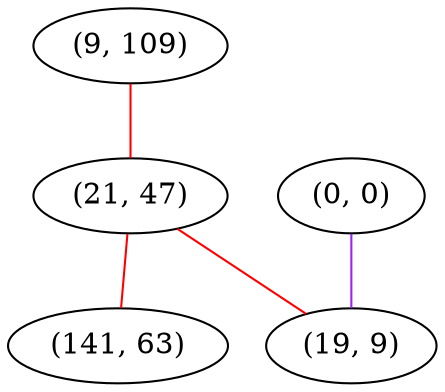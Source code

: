 graph "" {
"(9, 109)";
"(21, 47)";
"(141, 63)";
"(0, 0)";
"(19, 9)";
"(9, 109)" -- "(21, 47)"  [color=red, key=0, weight=1];
"(21, 47)" -- "(141, 63)"  [color=red, key=0, weight=1];
"(21, 47)" -- "(19, 9)"  [color=red, key=0, weight=1];
"(0, 0)" -- "(19, 9)"  [color=purple, key=0, weight=4];
}
